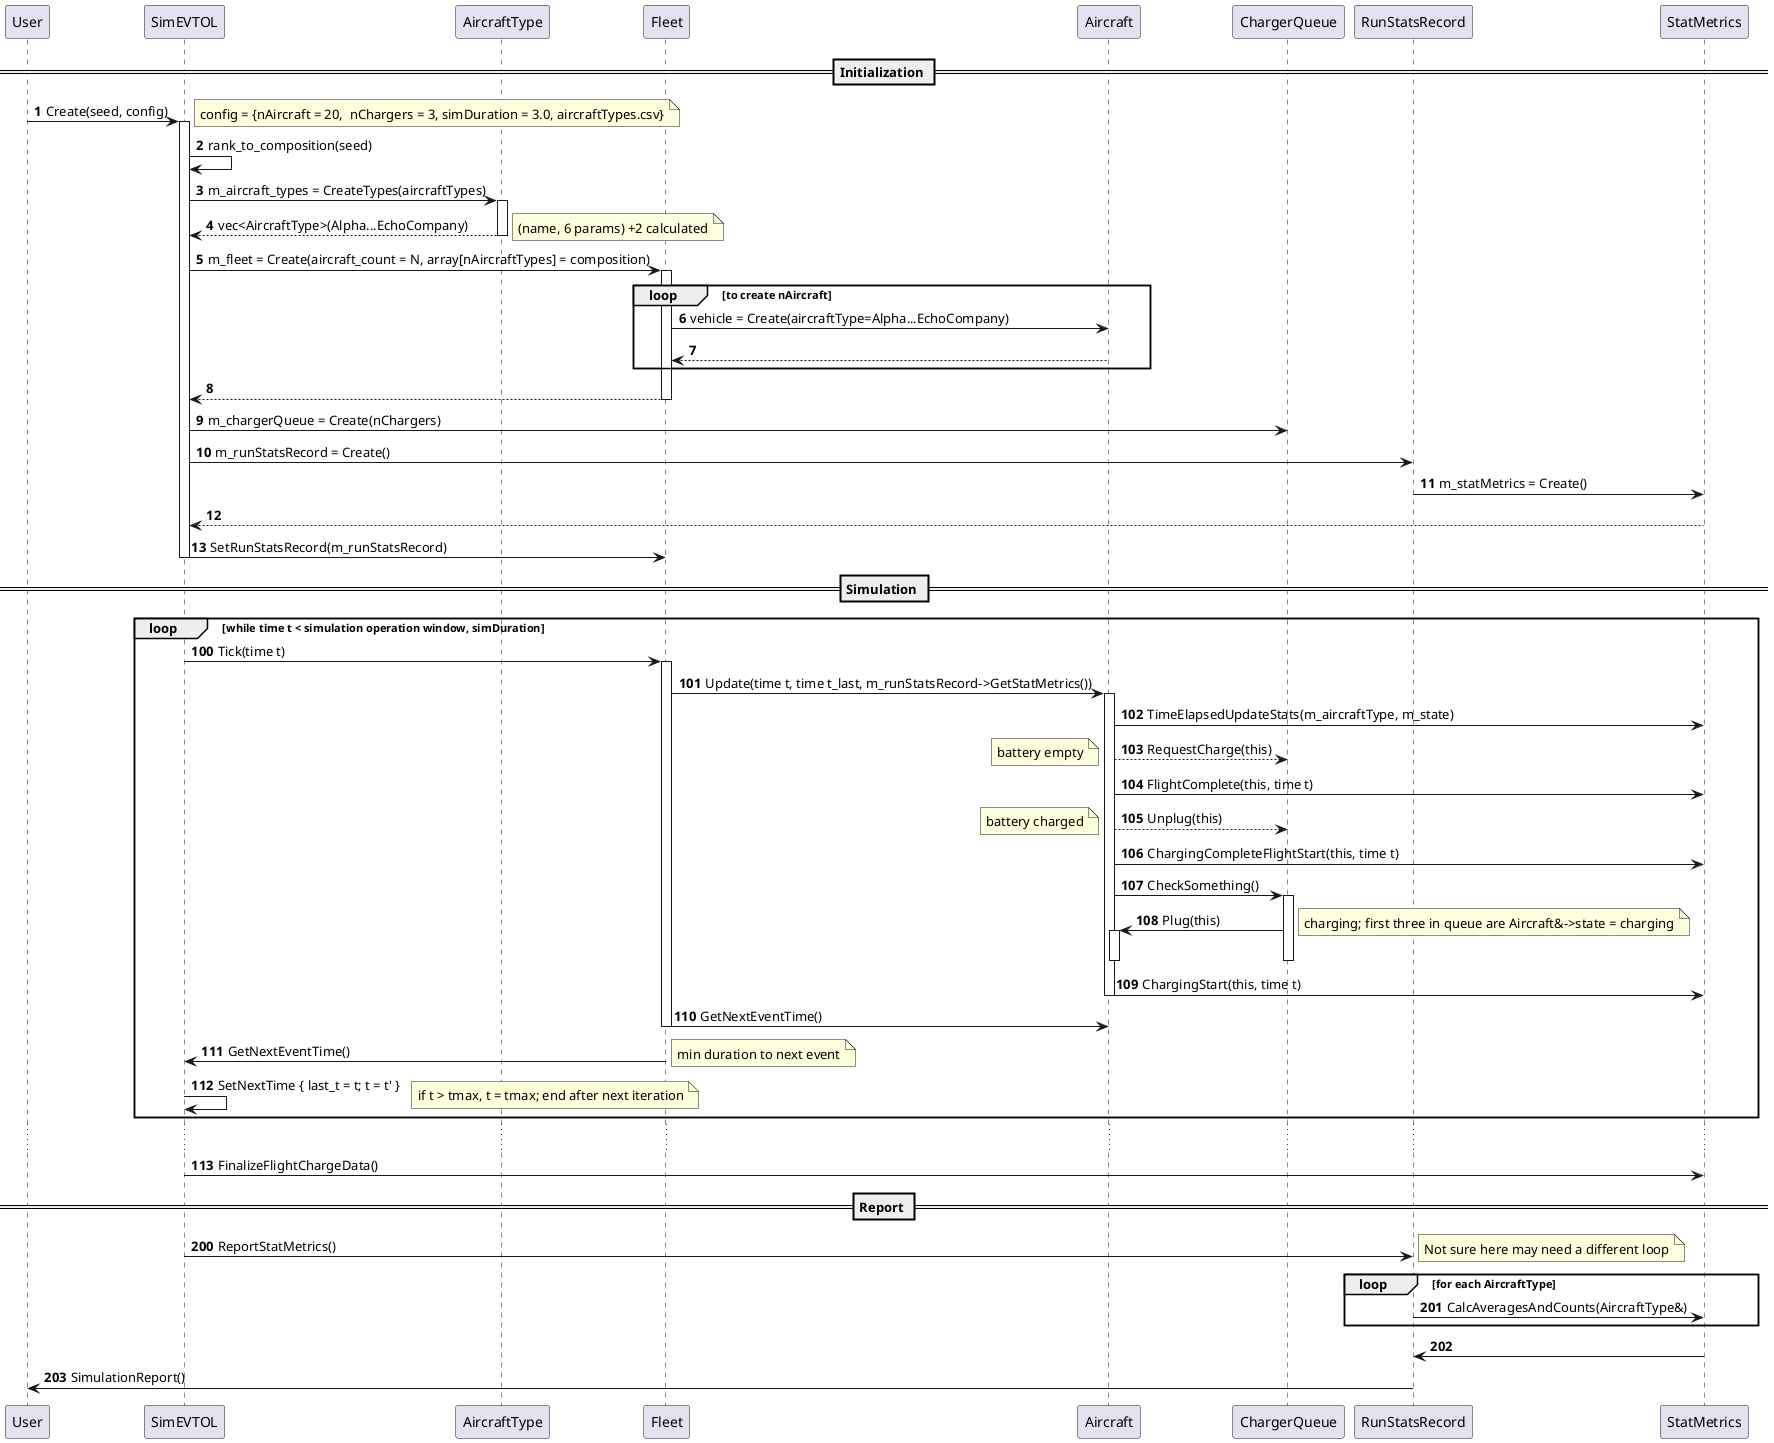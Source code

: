@startuml system simulation sequence diagram
 
== Initialization ==
autonumber
User -> SimEVTOL : Create(seed, config)
note right: config = {nAircraft = 20,  nChargers = 3, simDuration = 3.0, aircraftTypes.csv}
/'cannot know seed range until we known nAircraft and nAircraftTypes'/
activate SimEVTOL
SimEVTOL -> SimEVTOL : rank_to_composition(seed)

SimEVTOL -> AircraftType : m_aircraft_types = CreateTypes(aircraftTypes)
activate AircraftType
AircraftType --> SimEVTOL : vec<AircraftType>(Alpha...EchoCompany)
note right : (name, 6 params) +2 calculated
deactivate AircraftType

SimEVTOL -> Fleet : m_fleet = Create(aircraft_count = N, array[nAircraftTypes] = composition)
 
activate Fleet
loop to create nAircraft
Fleet -> Aircraft : vehicle = Create(aircraftType=Alpha...EchoCompany)
Aircraft --> Fleet
end loop
Fleet --> SimEVTOL
deactivate Fleet

/'note right : '/
 
/'User -> SimEVTOL : SimEVTOL(N, K, Seed)'/
/'SimEVTOL -> AircraftType : AircraftType(name, 6 params) +2 calculated'/
 
SimEVTOL -> ChargerQueue : m_chargerQueue = Create(nChargers)

SimEVTOL -> RunStatsRecord : m_runStatsRecord = Create()
RunStatsRecord -> StatMetrics : m_statMetrics = Create()
 
StatMetrics --> SimEVTOL
 
SimEVTOL -> Fleet : SetRunStatsRecord(m_runStatsRecord)

deactivate SimEVTOL
 
 
== Simulation ==
loop while time t < simulation operation window, simDuration
autonumber 100
SimEVTOL -> Fleet : Tick(time t)
activate Fleet
Fleet -> Aircraft : Update(time t, time t_last, m_runStatsRecord->GetStatMetrics())
activate Aircraft
Aircraft -> StatMetrics : TimeElapsedUpdateStats(m_aircraftType, m_state)
 
Aircraft --> ChargerQueue : RequestCharge(this)
note left : battery empty
Aircraft -> StatMetrics : FlightComplete(this, time t)
 
Aircraft --> ChargerQueue : Unplug(this)
note left : battery charged
Aircraft -> StatMetrics : ChargingCompleteFlightStart(this, time t)
 
Aircraft -> ChargerQueue : CheckSomething()
activate ChargerQueue
 
ChargerQueue -> Aircraft : Plug(this)
activate Aircraft
deactivate Aircraft
 
deactivate ChargerQueue
note right : charging; first three in queue are Aircraft&->state = charging
Aircraft -> StatMetrics : ChargingStart(this, time t)
deactivate Aircraft
 
Fleet -> Aircraft : GetNextEventTime()
deactivate Fleet
Fleet -> SimEVTOL : GetNextEventTime()
note right : min duration to next event
 
SimEVTOL -> SimEVTOL : SetNextTime { last_t = t; t = t' }
note right : if t > tmax, t = tmax; end after next iteration
end loop
...
SimEVTOL -> StatMetrics : FinalizeFlightChargeData()



== Report ==
autonumber 200
SimEVTOL -> RunStatsRecord : ReportStatMetrics()
 
note right : Not sure here may need a different loop
 
loop for each AircraftType
RunStatsRecord -> StatMetrics : CalcAveragesAndCounts(AircraftType&)
end loop
StatMetrics -> RunStatsRecord
 
RunStatsRecord -> User : SimulationReport()
 
@enduml

